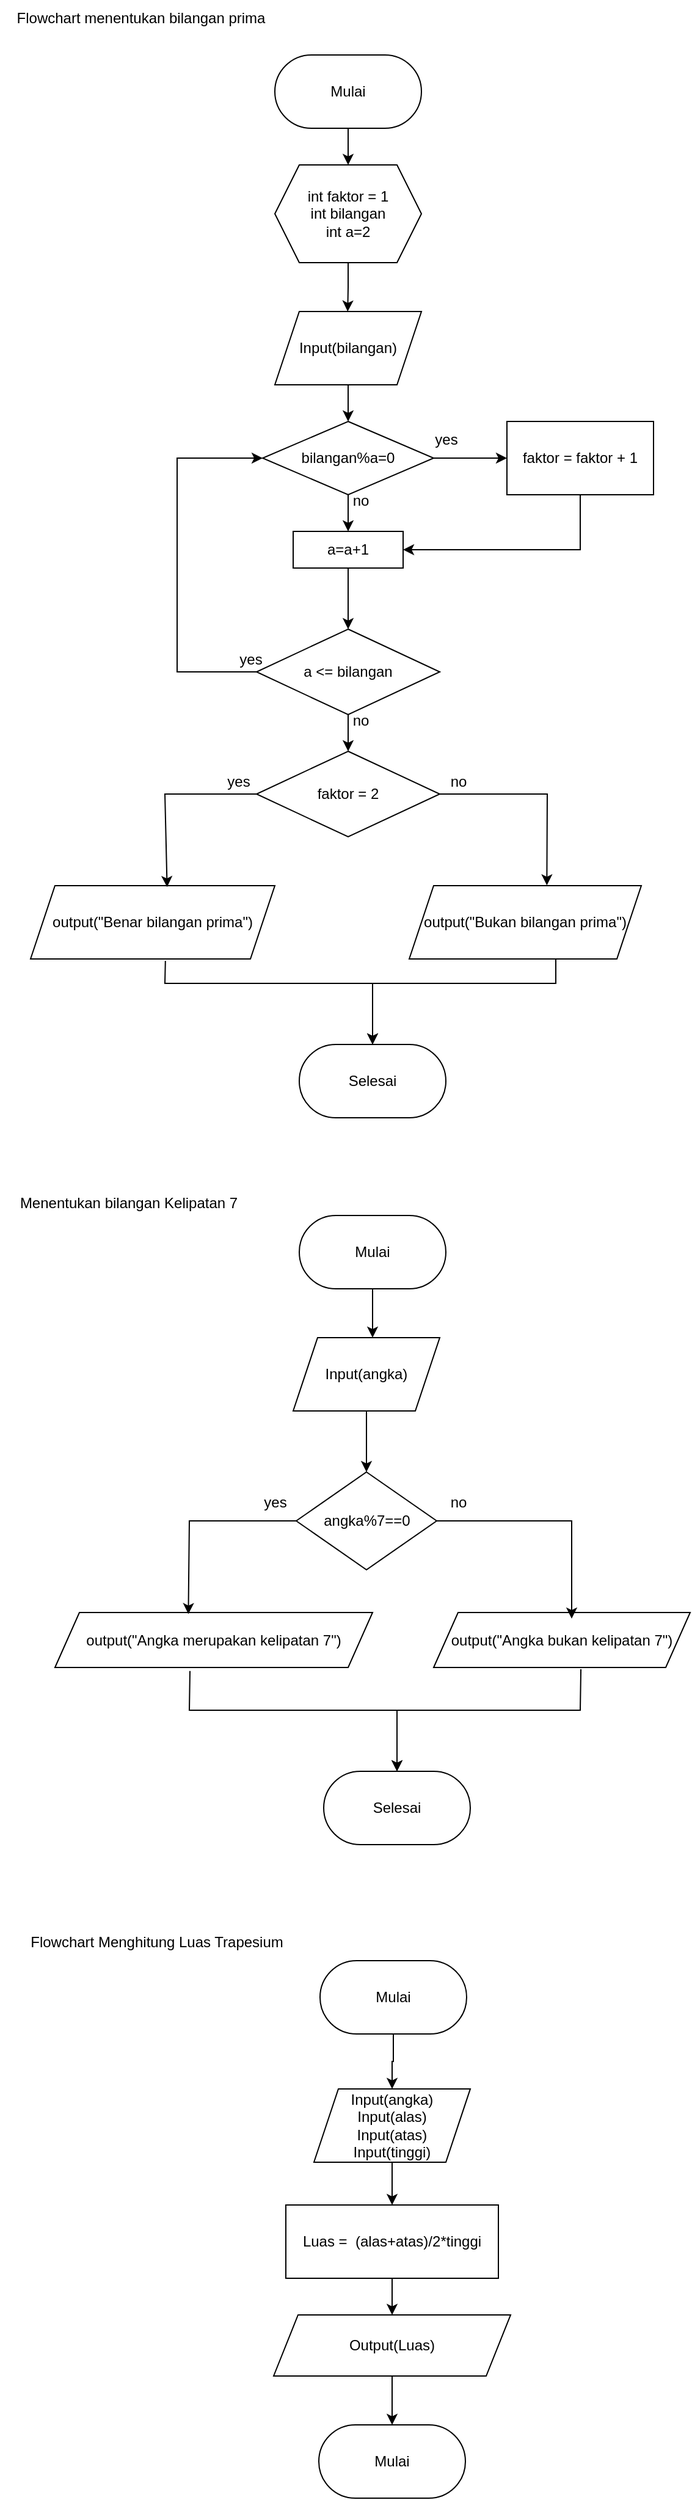 <mxfile version="14.5.1" type="device"><diagram id="C5RBs43oDa-KdzZeNtuy" name="Page-1"><mxGraphModel dx="2091" dy="1753" grid="1" gridSize="10" guides="1" tooltips="1" connect="1" arrows="1" fold="1" page="1" pageScale="1" pageWidth="827" pageHeight="1169" math="0" shadow="0"><root><mxCell id="WIyWlLk6GJQsqaUBKTNV-0"/><mxCell id="WIyWlLk6GJQsqaUBKTNV-1" parent="WIyWlLk6GJQsqaUBKTNV-0"/><mxCell id="gDpD7UGQorpSrVznsWl6-12" style="edgeStyle=orthogonalEdgeStyle;rounded=0;orthogonalLoop=1;jettySize=auto;html=1;exitX=0.5;exitY=1;exitDx=0;exitDy=0;entryX=0.5;entryY=0;entryDx=0;entryDy=0;" parent="WIyWlLk6GJQsqaUBKTNV-1" source="gDpD7UGQorpSrVznsWl6-1" target="gDpD7UGQorpSrVznsWl6-18" edge="1"><mxGeometry relative="1" as="geometry"/></mxCell><mxCell id="gDpD7UGQorpSrVznsWl6-1" value="Mulai" style="rounded=1;whiteSpace=wrap;html=1;arcSize=50;" parent="WIyWlLk6GJQsqaUBKTNV-1" vertex="1"><mxGeometry x="-570" y="-1110" width="120" height="60" as="geometry"/></mxCell><mxCell id="gDpD7UGQorpSrVznsWl6-2" value="Input(bilangan)" style="shape=parallelogram;perimeter=parallelogramPerimeter;whiteSpace=wrap;html=1;fixedSize=1;" parent="WIyWlLk6GJQsqaUBKTNV-1" vertex="1"><mxGeometry x="-570" y="-900" width="120" height="60" as="geometry"/></mxCell><mxCell id="gDpD7UGQorpSrVznsWl6-4" value="a &amp;lt;= bilangan" style="rhombus;whiteSpace=wrap;html=1;" parent="WIyWlLk6GJQsqaUBKTNV-1" vertex="1"><mxGeometry x="-585" y="-640" width="150" height="70" as="geometry"/></mxCell><mxCell id="gDpD7UGQorpSrVznsWl6-5" value="" style="endArrow=classic;html=1;rounded=0;exitX=0;exitY=0.5;exitDx=0;exitDy=0;entryX=0;entryY=0.5;entryDx=0;entryDy=0;" parent="WIyWlLk6GJQsqaUBKTNV-1" source="gDpD7UGQorpSrVznsWl6-4" target="gDpD7UGQorpSrVznsWl6-20" edge="1"><mxGeometry width="50" height="50" relative="1" as="geometry"><mxPoint x="-560" y="-550" as="sourcePoint"/><mxPoint x="-680" y="-470" as="targetPoint"/><Array as="points"><mxPoint x="-650" y="-605"/><mxPoint x="-650" y="-780"/></Array></mxGeometry></mxCell><mxCell id="gDpD7UGQorpSrVznsWl6-6" value="" style="endArrow=classic;html=1;rounded=0;exitX=0.5;exitY=1;exitDx=0;exitDy=0;entryX=1;entryY=0.5;entryDx=0;entryDy=0;" parent="WIyWlLk6GJQsqaUBKTNV-1" source="gDpD7UGQorpSrVznsWl6-23" target="gDpD7UGQorpSrVznsWl6-21" edge="1"><mxGeometry width="50" height="50" relative="1" as="geometry"><mxPoint x="-590" y="-460" as="sourcePoint"/><mxPoint x="-320" y="-470" as="targetPoint"/><Array as="points"><mxPoint x="-320" y="-705"/></Array></mxGeometry></mxCell><mxCell id="gDpD7UGQorpSrVznsWl6-8" value="output(&quot;Benar bilangan prima&quot;)" style="shape=parallelogram;perimeter=parallelogramPerimeter;whiteSpace=wrap;html=1;fixedSize=1;" parent="WIyWlLk6GJQsqaUBKTNV-1" vertex="1"><mxGeometry x="-770" y="-430" width="200" height="60" as="geometry"/></mxCell><mxCell id="gDpD7UGQorpSrVznsWl6-9" value="output(&quot;Bukan bilangan prima&quot;)" style="shape=parallelogram;perimeter=parallelogramPerimeter;whiteSpace=wrap;html=1;fixedSize=1;" parent="WIyWlLk6GJQsqaUBKTNV-1" vertex="1"><mxGeometry x="-460" y="-430" width="190" height="60" as="geometry"/></mxCell><mxCell id="gDpD7UGQorpSrVznsWl6-10" value="Selesai" style="rounded=1;whiteSpace=wrap;html=1;arcSize=50;" parent="WIyWlLk6GJQsqaUBKTNV-1" vertex="1"><mxGeometry x="-550" y="-300" width="120" height="60" as="geometry"/></mxCell><mxCell id="gDpD7UGQorpSrVznsWl6-11" value="" style="endArrow=classic;html=1;rounded=0;entryX=0.5;entryY=0;entryDx=0;entryDy=0;exitX=0.5;exitY=1;exitDx=0;exitDy=0;" parent="WIyWlLk6GJQsqaUBKTNV-1" source="gDpD7UGQorpSrVznsWl6-21" target="gDpD7UGQorpSrVznsWl6-4" edge="1"><mxGeometry width="50" height="50" relative="1" as="geometry"><mxPoint x="-510" y="-540" as="sourcePoint"/><mxPoint x="-510" y="-520" as="targetPoint"/></mxGeometry></mxCell><mxCell id="gDpD7UGQorpSrVznsWl6-13" style="edgeStyle=orthogonalEdgeStyle;rounded=0;orthogonalLoop=1;jettySize=auto;html=1;entryX=0.5;entryY=0;entryDx=0;entryDy=0;" parent="WIyWlLk6GJQsqaUBKTNV-1" edge="1"><mxGeometry relative="1" as="geometry"><mxPoint x="-510" y="-840" as="sourcePoint"/><mxPoint x="-510" y="-810" as="targetPoint"/></mxGeometry></mxCell><mxCell id="gDpD7UGQorpSrVznsWl6-14" value="" style="endArrow=classic;html=1;rounded=0;exitX=0.452;exitY=1.026;exitDx=0;exitDy=0;entryX=0.5;entryY=0;entryDx=0;entryDy=0;exitPerimeter=0;" parent="WIyWlLk6GJQsqaUBKTNV-1" target="gDpD7UGQorpSrVznsWl6-10" edge="1"><mxGeometry width="50" height="50" relative="1" as="geometry"><mxPoint x="-659.6" y="-368.44" as="sourcePoint"/><mxPoint x="-490" y="-470" as="targetPoint"/><Array as="points"><mxPoint x="-660" y="-350"/><mxPoint x="-490" y="-350"/></Array></mxGeometry></mxCell><mxCell id="gDpD7UGQorpSrVznsWl6-15" value="" style="endArrow=classic;html=1;rounded=0;entryX=0.5;entryY=0;entryDx=0;entryDy=0;" parent="WIyWlLk6GJQsqaUBKTNV-1" target="gDpD7UGQorpSrVznsWl6-10" edge="1"><mxGeometry width="50" height="50" relative="1" as="geometry"><mxPoint x="-340" y="-370" as="sourcePoint"/><mxPoint x="-490" y="-470" as="targetPoint"/><Array as="points"><mxPoint x="-340" y="-350"/><mxPoint x="-490" y="-350"/></Array></mxGeometry></mxCell><mxCell id="gDpD7UGQorpSrVznsWl6-16" value="yes" style="text;html=1;align=center;verticalAlign=middle;resizable=0;points=[];autosize=1;strokeColor=none;fillColor=none;" parent="WIyWlLk6GJQsqaUBKTNV-1" vertex="1"><mxGeometry x="-620" y="-530" width="40" height="30" as="geometry"/></mxCell><mxCell id="gDpD7UGQorpSrVznsWl6-17" value="no" style="text;html=1;align=center;verticalAlign=middle;resizable=0;points=[];autosize=1;strokeColor=none;fillColor=none;" parent="WIyWlLk6GJQsqaUBKTNV-1" vertex="1"><mxGeometry x="-440" y="-530" width="40" height="30" as="geometry"/></mxCell><mxCell id="gDpD7UGQorpSrVznsWl6-18" value="int faktor = 1&lt;br&gt;int bilangan&lt;br&gt;int a=2" style="shape=hexagon;perimeter=hexagonPerimeter2;whiteSpace=wrap;html=1;fixedSize=1;" parent="WIyWlLk6GJQsqaUBKTNV-1" vertex="1"><mxGeometry x="-570" y="-1020" width="120" height="80" as="geometry"/></mxCell><mxCell id="gDpD7UGQorpSrVznsWl6-19" style="edgeStyle=orthogonalEdgeStyle;rounded=0;orthogonalLoop=1;jettySize=auto;html=1;exitX=0.5;exitY=1;exitDx=0;exitDy=0;entryX=0.5;entryY=0;entryDx=0;entryDy=0;" parent="WIyWlLk6GJQsqaUBKTNV-1" source="gDpD7UGQorpSrVznsWl6-18" edge="1"><mxGeometry relative="1" as="geometry"><mxPoint x="-510.37" y="-934" as="sourcePoint"/><mxPoint x="-510.37" y="-900" as="targetPoint"/></mxGeometry></mxCell><mxCell id="gDpD7UGQorpSrVznsWl6-20" value="bilangan%a=0" style="rhombus;whiteSpace=wrap;html=1;" parent="WIyWlLk6GJQsqaUBKTNV-1" vertex="1"><mxGeometry x="-580" y="-810" width="140" height="60" as="geometry"/></mxCell><mxCell id="gDpD7UGQorpSrVznsWl6-21" value="a=a+1" style="rounded=0;whiteSpace=wrap;html=1;" parent="WIyWlLk6GJQsqaUBKTNV-1" vertex="1"><mxGeometry x="-555" y="-720" width="90" height="30" as="geometry"/></mxCell><mxCell id="gDpD7UGQorpSrVznsWl6-22" value="" style="endArrow=classic;html=1;rounded=0;exitX=1;exitY=0.5;exitDx=0;exitDy=0;" parent="WIyWlLk6GJQsqaUBKTNV-1" source="gDpD7UGQorpSrVznsWl6-20" edge="1"><mxGeometry width="50" height="50" relative="1" as="geometry"><mxPoint x="-500" y="-630" as="sourcePoint"/><mxPoint x="-380" y="-780" as="targetPoint"/></mxGeometry></mxCell><mxCell id="gDpD7UGQorpSrVznsWl6-23" value="faktor = faktor + 1" style="rounded=0;whiteSpace=wrap;html=1;" parent="WIyWlLk6GJQsqaUBKTNV-1" vertex="1"><mxGeometry x="-380" y="-810" width="120" height="60" as="geometry"/></mxCell><mxCell id="gDpD7UGQorpSrVznsWl6-24" value="" style="endArrow=classic;html=1;rounded=0;exitX=0.5;exitY=1;exitDx=0;exitDy=0;" parent="WIyWlLk6GJQsqaUBKTNV-1" source="gDpD7UGQorpSrVznsWl6-20" edge="1"><mxGeometry width="50" height="50" relative="1" as="geometry"><mxPoint x="-430" y="-770" as="sourcePoint"/><mxPoint x="-510" y="-720" as="targetPoint"/></mxGeometry></mxCell><mxCell id="gDpD7UGQorpSrVznsWl6-26" value="faktor = 2" style="rhombus;whiteSpace=wrap;html=1;" parent="WIyWlLk6GJQsqaUBKTNV-1" vertex="1"><mxGeometry x="-585" y="-540" width="150" height="70" as="geometry"/></mxCell><mxCell id="gDpD7UGQorpSrVznsWl6-27" value="" style="endArrow=classic;html=1;rounded=0;exitX=0.5;exitY=1;exitDx=0;exitDy=0;entryX=0.5;entryY=0;entryDx=0;entryDy=0;" parent="WIyWlLk6GJQsqaUBKTNV-1" source="gDpD7UGQorpSrVznsWl6-4" target="gDpD7UGQorpSrVznsWl6-26" edge="1"><mxGeometry width="50" height="50" relative="1" as="geometry"><mxPoint x="-490" y="-430" as="sourcePoint"/><mxPoint x="-440" y="-480" as="targetPoint"/></mxGeometry></mxCell><mxCell id="gDpD7UGQorpSrVznsWl6-28" value="" style="endArrow=classic;html=1;rounded=0;entryX=0.593;entryY=-0.005;entryDx=0;entryDy=0;entryPerimeter=0;exitX=1;exitY=0.5;exitDx=0;exitDy=0;" parent="WIyWlLk6GJQsqaUBKTNV-1" source="gDpD7UGQorpSrVznsWl6-26" target="gDpD7UGQorpSrVznsWl6-9" edge="1"><mxGeometry width="50" height="50" relative="1" as="geometry"><mxPoint x="-490" y="-430" as="sourcePoint"/><mxPoint x="-440" y="-480" as="targetPoint"/><Array as="points"><mxPoint x="-347" y="-505"/></Array></mxGeometry></mxCell><mxCell id="gDpD7UGQorpSrVznsWl6-29" value="" style="endArrow=classic;html=1;rounded=0;entryX=0.559;entryY=0.018;entryDx=0;entryDy=0;entryPerimeter=0;exitX=0;exitY=0.5;exitDx=0;exitDy=0;" parent="WIyWlLk6GJQsqaUBKTNV-1" source="gDpD7UGQorpSrVznsWl6-26" target="gDpD7UGQorpSrVznsWl6-8" edge="1"><mxGeometry width="50" height="50" relative="1" as="geometry"><mxPoint x="-425" y="-495" as="sourcePoint"/><mxPoint x="-337" y="-420" as="targetPoint"/><Array as="points"><mxPoint x="-660" y="-505"/></Array></mxGeometry></mxCell><mxCell id="gDpD7UGQorpSrVznsWl6-30" value="no" style="text;html=1;align=center;verticalAlign=middle;resizable=0;points=[];autosize=1;strokeColor=none;fillColor=none;" parent="WIyWlLk6GJQsqaUBKTNV-1" vertex="1"><mxGeometry x="-520" y="-580" width="40" height="30" as="geometry"/></mxCell><mxCell id="gDpD7UGQorpSrVznsWl6-32" value="no" style="text;html=1;align=center;verticalAlign=middle;resizable=0;points=[];autosize=1;strokeColor=none;fillColor=none;" parent="WIyWlLk6GJQsqaUBKTNV-1" vertex="1"><mxGeometry x="-520" y="-760" width="40" height="30" as="geometry"/></mxCell><mxCell id="gDpD7UGQorpSrVznsWl6-33" value="yes" style="text;html=1;align=center;verticalAlign=middle;resizable=0;points=[];autosize=1;strokeColor=none;fillColor=none;" parent="WIyWlLk6GJQsqaUBKTNV-1" vertex="1"><mxGeometry x="-610" y="-630" width="40" height="30" as="geometry"/></mxCell><mxCell id="gDpD7UGQorpSrVznsWl6-35" value="yes" style="text;html=1;align=center;verticalAlign=middle;resizable=0;points=[];autosize=1;strokeColor=none;fillColor=none;" parent="WIyWlLk6GJQsqaUBKTNV-1" vertex="1"><mxGeometry x="-450" y="-810" width="40" height="30" as="geometry"/></mxCell><mxCell id="gDpD7UGQorpSrVznsWl6-43" style="edgeStyle=orthogonalEdgeStyle;rounded=0;orthogonalLoop=1;jettySize=auto;html=1;exitX=0.5;exitY=1;exitDx=0;exitDy=0;entryX=0.5;entryY=0;entryDx=0;entryDy=0;" parent="WIyWlLk6GJQsqaUBKTNV-1" source="gDpD7UGQorpSrVznsWl6-44" edge="1"><mxGeometry relative="1" as="geometry"><mxPoint x="-490" y="-60" as="targetPoint"/></mxGeometry></mxCell><mxCell id="gDpD7UGQorpSrVznsWl6-44" value="Mulai" style="rounded=1;whiteSpace=wrap;html=1;arcSize=50;" parent="WIyWlLk6GJQsqaUBKTNV-1" vertex="1"><mxGeometry x="-550" y="-160" width="120" height="60" as="geometry"/></mxCell><mxCell id="gDpD7UGQorpSrVznsWl6-45" value="Input(angka)" style="shape=parallelogram;perimeter=parallelogramPerimeter;whiteSpace=wrap;html=1;fixedSize=1;" parent="WIyWlLk6GJQsqaUBKTNV-1" vertex="1"><mxGeometry x="-555" y="-60" width="120" height="60" as="geometry"/></mxCell><mxCell id="gDpD7UGQorpSrVznsWl6-48" value="Flowchart menentukan bilangan prima" style="text;html=1;align=center;verticalAlign=middle;resizable=0;points=[];autosize=1;strokeColor=none;fillColor=none;" parent="WIyWlLk6GJQsqaUBKTNV-1" vertex="1"><mxGeometry x="-795" y="-1155" width="230" height="30" as="geometry"/></mxCell><mxCell id="gDpD7UGQorpSrVznsWl6-49" value="" style="endArrow=classic;html=1;rounded=0;exitX=0.5;exitY=1;exitDx=0;exitDy=0;" parent="WIyWlLk6GJQsqaUBKTNV-1" source="gDpD7UGQorpSrVznsWl6-45" edge="1"><mxGeometry width="50" height="50" relative="1" as="geometry"><mxPoint x="-570" y="-40" as="sourcePoint"/><mxPoint x="-495" y="50" as="targetPoint"/></mxGeometry></mxCell><mxCell id="gDpD7UGQorpSrVznsWl6-50" value="angka%7==0" style="rhombus;whiteSpace=wrap;html=1;" parent="WIyWlLk6GJQsqaUBKTNV-1" vertex="1"><mxGeometry x="-552.5" y="50" width="115" height="80" as="geometry"/></mxCell><mxCell id="gDpD7UGQorpSrVznsWl6-51" value="output(&quot;Angka merupakan kelipatan 7&quot;)" style="shape=parallelogram;perimeter=parallelogramPerimeter;whiteSpace=wrap;html=1;fixedSize=1;" parent="WIyWlLk6GJQsqaUBKTNV-1" vertex="1"><mxGeometry x="-750" y="165" width="260" height="45" as="geometry"/></mxCell><mxCell id="gDpD7UGQorpSrVznsWl6-52" value="output(&quot;Angka bukan kelipatan 7&quot;)" style="shape=parallelogram;perimeter=parallelogramPerimeter;whiteSpace=wrap;html=1;fixedSize=1;" parent="WIyWlLk6GJQsqaUBKTNV-1" vertex="1"><mxGeometry x="-440" y="165" width="210" height="45" as="geometry"/></mxCell><mxCell id="gDpD7UGQorpSrVznsWl6-53" value="Selesai" style="rounded=1;whiteSpace=wrap;html=1;arcSize=50;" parent="WIyWlLk6GJQsqaUBKTNV-1" vertex="1"><mxGeometry x="-530" y="295" width="120" height="60" as="geometry"/></mxCell><mxCell id="gDpD7UGQorpSrVznsWl6-54" value="" style="endArrow=classic;html=1;rounded=0;exitX=0.425;exitY=1.063;exitDx=0;exitDy=0;entryX=0.5;entryY=0;entryDx=0;entryDy=0;exitPerimeter=0;" parent="WIyWlLk6GJQsqaUBKTNV-1" source="gDpD7UGQorpSrVznsWl6-51" target="gDpD7UGQorpSrVznsWl6-53" edge="1"><mxGeometry width="50" height="50" relative="1" as="geometry"><mxPoint x="-639.6" y="226.56" as="sourcePoint"/><mxPoint x="-470" y="125" as="targetPoint"/><Array as="points"><mxPoint x="-640" y="245"/><mxPoint x="-470" y="245"/></Array></mxGeometry></mxCell><mxCell id="gDpD7UGQorpSrVznsWl6-55" value="" style="endArrow=classic;html=1;rounded=0;entryX=0.5;entryY=0;entryDx=0;entryDy=0;exitX=0.574;exitY=1.03;exitDx=0;exitDy=0;exitPerimeter=0;" parent="WIyWlLk6GJQsqaUBKTNV-1" source="gDpD7UGQorpSrVznsWl6-52" target="gDpD7UGQorpSrVznsWl6-53" edge="1"><mxGeometry width="50" height="50" relative="1" as="geometry"><mxPoint x="-320" y="225" as="sourcePoint"/><mxPoint x="-470" y="125" as="targetPoint"/><Array as="points"><mxPoint x="-320" y="245"/><mxPoint x="-470" y="245"/></Array></mxGeometry></mxCell><mxCell id="gDpD7UGQorpSrVznsWl6-56" value="" style="endArrow=classic;html=1;rounded=0;" parent="WIyWlLk6GJQsqaUBKTNV-1" source="gDpD7UGQorpSrVznsWl6-50" edge="1"><mxGeometry width="50" height="50" relative="1" as="geometry"><mxPoint x="-415" y="90" as="sourcePoint"/><mxPoint x="-327" y="170" as="targetPoint"/><Array as="points"><mxPoint x="-327" y="90"/></Array></mxGeometry></mxCell><mxCell id="gDpD7UGQorpSrVznsWl6-57" value="" style="endArrow=classic;html=1;rounded=0;entryX=0.42;entryY=0.028;entryDx=0;entryDy=0;entryPerimeter=0;exitX=0;exitY=0.5;exitDx=0;exitDy=0;" parent="WIyWlLk6GJQsqaUBKTNV-1" source="gDpD7UGQorpSrVznsWl6-50" target="gDpD7UGQorpSrVznsWl6-51" edge="1"><mxGeometry width="50" height="50" relative="1" as="geometry"><mxPoint x="-565" y="90" as="sourcePoint"/><mxPoint x="-317" y="175" as="targetPoint"/><Array as="points"><mxPoint x="-640" y="90"/></Array></mxGeometry></mxCell><mxCell id="gDpD7UGQorpSrVznsWl6-58" value="yes" style="text;html=1;align=center;verticalAlign=middle;resizable=0;points=[];autosize=1;strokeColor=none;fillColor=none;" parent="WIyWlLk6GJQsqaUBKTNV-1" vertex="1"><mxGeometry x="-590" y="60" width="40" height="30" as="geometry"/></mxCell><mxCell id="gDpD7UGQorpSrVznsWl6-59" value="no" style="text;html=1;align=center;verticalAlign=middle;resizable=0;points=[];autosize=1;strokeColor=none;fillColor=none;" parent="WIyWlLk6GJQsqaUBKTNV-1" vertex="1"><mxGeometry x="-440" y="60" width="40" height="30" as="geometry"/></mxCell><mxCell id="gDpD7UGQorpSrVznsWl6-60" value="Menentukan bilangan Kelipatan 7" style="text;html=1;align=center;verticalAlign=middle;resizable=0;points=[];autosize=1;strokeColor=none;fillColor=none;" parent="WIyWlLk6GJQsqaUBKTNV-1" vertex="1"><mxGeometry x="-790" y="-185" width="200" height="30" as="geometry"/></mxCell><mxCell id="gDpD7UGQorpSrVznsWl6-61" style="edgeStyle=orthogonalEdgeStyle;rounded=0;orthogonalLoop=1;jettySize=auto;html=1;exitX=0.5;exitY=1;exitDx=0;exitDy=0;entryX=0.5;entryY=0;entryDx=0;entryDy=0;" parent="WIyWlLk6GJQsqaUBKTNV-1" source="gDpD7UGQorpSrVznsWl6-62" edge="1" target="gDpD7UGQorpSrVznsWl6-63"><mxGeometry relative="1" as="geometry"><mxPoint x="-473" y="550" as="targetPoint"/></mxGeometry></mxCell><mxCell id="gDpD7UGQorpSrVznsWl6-62" value="Mulai" style="rounded=1;whiteSpace=wrap;html=1;arcSize=50;" parent="WIyWlLk6GJQsqaUBKTNV-1" vertex="1"><mxGeometry x="-533" y="450" width="120" height="60" as="geometry"/></mxCell><mxCell id="gDpD7UGQorpSrVznsWl6-63" value="Input(angka)&lt;br&gt;Input(alas)&lt;br&gt;Input(atas)&lt;br&gt;Input(tinggi)" style="shape=parallelogram;perimeter=parallelogramPerimeter;whiteSpace=wrap;html=1;fixedSize=1;" parent="WIyWlLk6GJQsqaUBKTNV-1" vertex="1"><mxGeometry x="-538" y="555" width="128" height="60" as="geometry"/></mxCell><mxCell id="gDpD7UGQorpSrVznsWl6-64" value="" style="endArrow=classic;html=1;rounded=0;exitX=0.5;exitY=1;exitDx=0;exitDy=0;" parent="WIyWlLk6GJQsqaUBKTNV-1" source="gDpD7UGQorpSrVznsWl6-63" edge="1"><mxGeometry width="50" height="50" relative="1" as="geometry"><mxPoint x="-553" y="570" as="sourcePoint"/><mxPoint x="-474" y="650" as="targetPoint"/></mxGeometry></mxCell><mxCell id="gDpD7UGQorpSrVznsWl6-65" value="Luas =&amp;nbsp; (alas+atas)/2*tinggi" style="rounded=0;whiteSpace=wrap;html=1;" parent="WIyWlLk6GJQsqaUBKTNV-1" vertex="1"><mxGeometry x="-561" y="650" width="174" height="60" as="geometry"/></mxCell><mxCell id="gDpD7UGQorpSrVznsWl6-66" value="Output(Luas)" style="shape=parallelogram;perimeter=parallelogramPerimeter;whiteSpace=wrap;html=1;fixedSize=1;" parent="WIyWlLk6GJQsqaUBKTNV-1" vertex="1"><mxGeometry x="-571" y="740" width="194" height="50" as="geometry"/></mxCell><mxCell id="gDpD7UGQorpSrVznsWl6-67" value="" style="endArrow=classic;html=1;rounded=0;entryX=0.5;entryY=0;entryDx=0;entryDy=0;exitX=0.5;exitY=1;exitDx=0;exitDy=0;" parent="WIyWlLk6GJQsqaUBKTNV-1" source="gDpD7UGQorpSrVznsWl6-65" target="gDpD7UGQorpSrVznsWl6-66" edge="1"><mxGeometry width="50" height="50" relative="1" as="geometry"><mxPoint x="-540" y="700" as="sourcePoint"/><mxPoint x="-490" y="650" as="targetPoint"/></mxGeometry></mxCell><mxCell id="gDpD7UGQorpSrVznsWl6-68" value="Mulai" style="rounded=1;whiteSpace=wrap;html=1;arcSize=50;" parent="WIyWlLk6GJQsqaUBKTNV-1" vertex="1"><mxGeometry x="-534" y="830" width="120" height="60" as="geometry"/></mxCell><mxCell id="gDpD7UGQorpSrVznsWl6-69" value="" style="endArrow=classic;html=1;rounded=0;entryX=0.5;entryY=0;entryDx=0;entryDy=0;exitX=0.5;exitY=1;exitDx=0;exitDy=0;" parent="WIyWlLk6GJQsqaUBKTNV-1" source="gDpD7UGQorpSrVznsWl6-66" target="gDpD7UGQorpSrVznsWl6-68" edge="1"><mxGeometry width="50" height="50" relative="1" as="geometry"><mxPoint x="-464" y="720" as="sourcePoint"/><mxPoint x="-464" y="750" as="targetPoint"/></mxGeometry></mxCell><mxCell id="gDpD7UGQorpSrVznsWl6-70" value="Flowchart Menghitung Luas Trapesium" style="text;html=1;align=center;verticalAlign=middle;resizable=0;points=[];autosize=1;strokeColor=none;fillColor=none;" parent="WIyWlLk6GJQsqaUBKTNV-1" vertex="1"><mxGeometry x="-782.5" y="420" width="230" height="30" as="geometry"/></mxCell></root></mxGraphModel></diagram></mxfile>
